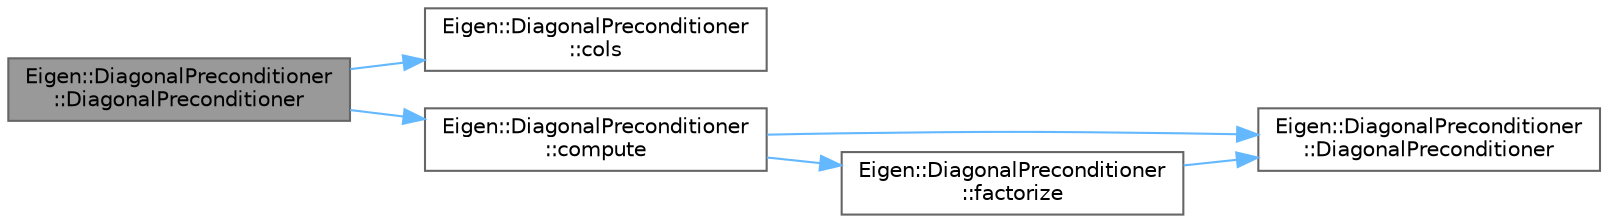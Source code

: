 digraph "Eigen::DiagonalPreconditioner::DiagonalPreconditioner"
{
 // LATEX_PDF_SIZE
  bgcolor="transparent";
  edge [fontname=Helvetica,fontsize=10,labelfontname=Helvetica,labelfontsize=10];
  node [fontname=Helvetica,fontsize=10,shape=box,height=0.2,width=0.4];
  rankdir="LR";
  Node1 [id="Node000001",label="Eigen::DiagonalPreconditioner\l::DiagonalPreconditioner",height=0.2,width=0.4,color="gray40", fillcolor="grey60", style="filled", fontcolor="black",tooltip=" "];
  Node1 -> Node2 [id="edge1_Node000001_Node000002",color="steelblue1",style="solid",tooltip=" "];
  Node2 [id="Node000002",label="Eigen::DiagonalPreconditioner\l::cols",height=0.2,width=0.4,color="grey40", fillcolor="white", style="filled",URL="$class_eigen_1_1_diagonal_preconditioner.html#ab6e72d6ba6e848c2669e7453ccbf1e2b",tooltip=" "];
  Node1 -> Node3 [id="edge2_Node000001_Node000003",color="steelblue1",style="solid",tooltip=" "];
  Node3 [id="Node000003",label="Eigen::DiagonalPreconditioner\l::compute",height=0.2,width=0.4,color="grey40", fillcolor="white", style="filled",URL="$class_eigen_1_1_diagonal_preconditioner.html#a4a8a327230811ebcf0be7413c2a077db",tooltip=" "];
  Node3 -> Node4 [id="edge3_Node000003_Node000004",color="steelblue1",style="solid",tooltip=" "];
  Node4 [id="Node000004",label="Eigen::DiagonalPreconditioner\l::DiagonalPreconditioner",height=0.2,width=0.4,color="grey40", fillcolor="white", style="filled",URL="$class_eigen_1_1_diagonal_preconditioner.html#ae7d19e26de3f8c96f659356b9453a788",tooltip=" "];
  Node3 -> Node5 [id="edge4_Node000003_Node000005",color="steelblue1",style="solid",tooltip=" "];
  Node5 [id="Node000005",label="Eigen::DiagonalPreconditioner\l::factorize",height=0.2,width=0.4,color="grey40", fillcolor="white", style="filled",URL="$class_eigen_1_1_diagonal_preconditioner.html#ad66307f966798e1b9ebdc9ef2ddc8ea7",tooltip=" "];
  Node5 -> Node4 [id="edge5_Node000005_Node000004",color="steelblue1",style="solid",tooltip=" "];
}
